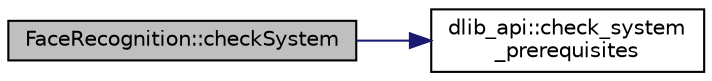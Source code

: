 digraph "FaceRecognition::checkSystem"
{
 // LATEX_PDF_SIZE
  edge [fontname="Helvetica",fontsize="10",labelfontname="Helvetica",labelfontsize="10"];
  node [fontname="Helvetica",fontsize="10",shape=record];
  rankdir="LR";
  Node1 [label="FaceRecognition::checkSystem",height=0.2,width=0.4,color="black", fillcolor="grey75", style="filled", fontcolor="black",tooltip=" "];
  Node1 -> Node2 [color="midnightblue",fontsize="10",style="solid",fontname="Helvetica"];
  Node2 [label="dlib_api::check_system\l_prerequisites",height=0.2,width=0.4,color="black", fillcolor="white", style="filled",URL="$namespacedlib__api.html#a03f8384efbecafe014fcc6ae25cdd759",tooltip="check if we have proper system setup to perform face recognition"];
}
